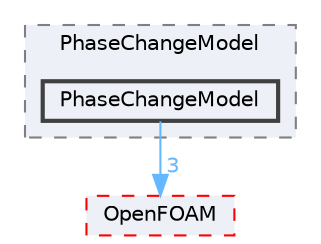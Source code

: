 digraph "src/lagrangian/intermediate/submodels/Reacting/PhaseChangeModel/PhaseChangeModel"
{
 // LATEX_PDF_SIZE
  bgcolor="transparent";
  edge [fontname=Helvetica,fontsize=10,labelfontname=Helvetica,labelfontsize=10];
  node [fontname=Helvetica,fontsize=10,shape=box,height=0.2,width=0.4];
  compound=true
  subgraph clusterdir_95353bd4ad7f447577e2dd3ff5a2aad7 {
    graph [ bgcolor="#edf0f7", pencolor="grey50", label="PhaseChangeModel", fontname=Helvetica,fontsize=10 style="filled,dashed", URL="dir_95353bd4ad7f447577e2dd3ff5a2aad7.html",tooltip=""]
  dir_a574ec62e8cd6cbf40600800e7143909 [label="PhaseChangeModel", fillcolor="#edf0f7", color="grey25", style="filled,bold", URL="dir_a574ec62e8cd6cbf40600800e7143909.html",tooltip=""];
  }
  dir_c5473ff19b20e6ec4dfe5c310b3778a8 [label="OpenFOAM", fillcolor="#edf0f7", color="red", style="filled,dashed", URL="dir_c5473ff19b20e6ec4dfe5c310b3778a8.html",tooltip=""];
  dir_a574ec62e8cd6cbf40600800e7143909->dir_c5473ff19b20e6ec4dfe5c310b3778a8 [headlabel="3", labeldistance=1.5 headhref="dir_002876_002695.html" href="dir_002876_002695.html" color="steelblue1" fontcolor="steelblue1"];
}
